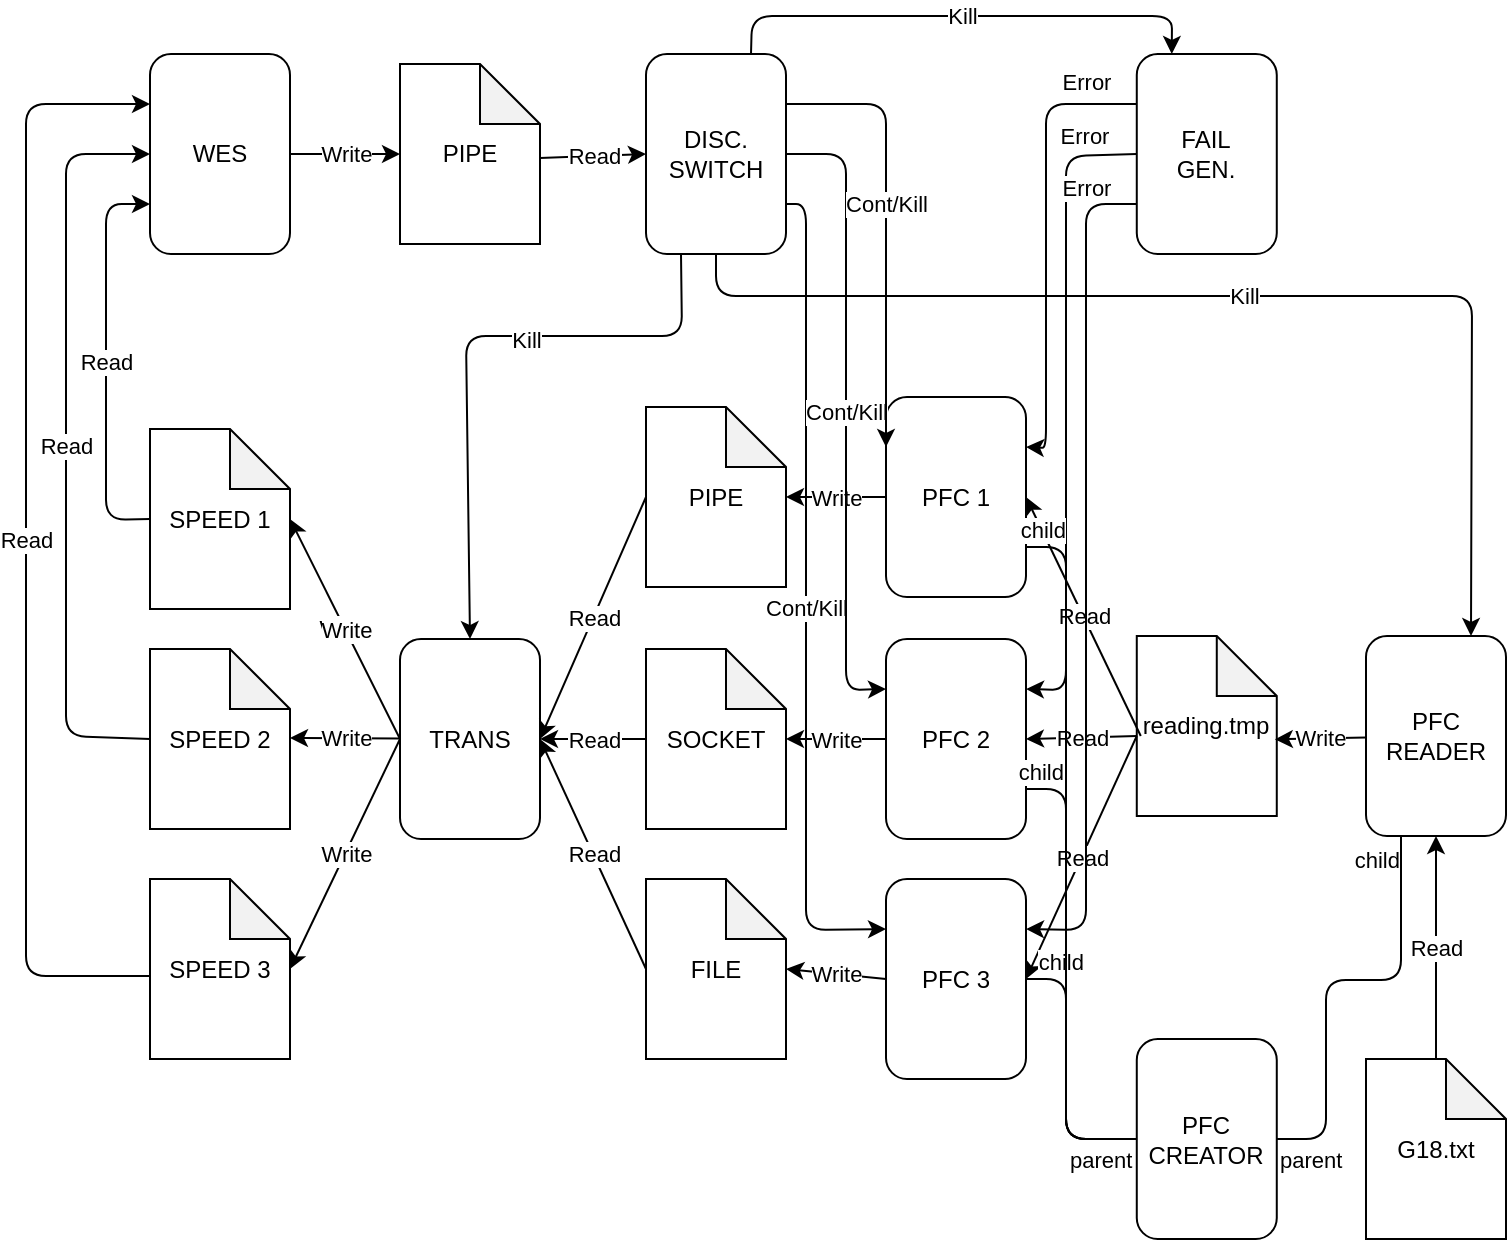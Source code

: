 <mxfile version="13.8.0"><diagram id="b6pQKopPHipOvZLOQYmL" name="Page-1"><mxGraphModel dx="1000" dy="752" grid="1" gridSize="10" guides="1" tooltips="1" connect="1" arrows="1" fold="1" page="1" pageScale="1" pageWidth="850" pageHeight="1100" math="0" shadow="0"><root><mxCell id="0"/><mxCell id="1" parent="0"/><mxCell id="vtIu-SL4coZotjA61M8g-4" value="PFC READER" style="rounded=1;whiteSpace=wrap;html=1;" vertex="1" parent="1"><mxGeometry x="710" y="350" width="70" height="100" as="geometry"/></mxCell><mxCell id="vtIu-SL4coZotjA61M8g-7" value="G18.txt" style="shape=note;whiteSpace=wrap;html=1;backgroundOutline=1;darkOpacity=0.05;" vertex="1" parent="1"><mxGeometry x="710" y="561.5" width="70" height="90" as="geometry"/></mxCell><mxCell id="vtIu-SL4coZotjA61M8g-8" value="reading.tmp" style="shape=note;whiteSpace=wrap;html=1;backgroundOutline=1;darkOpacity=0.05;" vertex="1" parent="1"><mxGeometry x="595.39" y="350" width="70" height="90" as="geometry"/></mxCell><mxCell id="vtIu-SL4coZotjA61M8g-11" value="PFC 1" style="rounded=1;whiteSpace=wrap;html=1;" vertex="1" parent="1"><mxGeometry x="470" y="230.5" width="70" height="100" as="geometry"/></mxCell><mxCell id="vtIu-SL4coZotjA61M8g-12" value="read" style="endArrow=classic;html=1;entryX=0.5;entryY=1;entryDx=0;entryDy=0;exitX=0.5;exitY=0;exitDx=0;exitDy=0;exitPerimeter=0;" edge="1" parent="1" source="vtIu-SL4coZotjA61M8g-7" target="vtIu-SL4coZotjA61M8g-4"><mxGeometry relative="1" as="geometry"><mxPoint x="745" y="498" as="sourcePoint"/><mxPoint x="770" y="480" as="targetPoint"/></mxGeometry></mxCell><mxCell id="vtIu-SL4coZotjA61M8g-13" value="Read" style="edgeLabel;resizable=0;html=1;align=center;verticalAlign=middle;" connectable="0" vertex="1" parent="vtIu-SL4coZotjA61M8g-12"><mxGeometry relative="1" as="geometry"/></mxCell><mxCell id="vtIu-SL4coZotjA61M8g-25" style="edgeStyle=orthogonalEdgeStyle;rounded=0;orthogonalLoop=1;jettySize=auto;html=1;exitX=0.5;exitY=1;exitDx=0;exitDy=0;" edge="1" parent="1" source="vtIu-SL4coZotjA61M8g-4" target="vtIu-SL4coZotjA61M8g-4"><mxGeometry relative="1" as="geometry"/></mxCell><mxCell id="vtIu-SL4coZotjA61M8g-26" value="PFC &lt;br&gt;CREATOR" style="rounded=1;whiteSpace=wrap;html=1;" vertex="1" parent="1"><mxGeometry x="595.39" y="551.5" width="70" height="100" as="geometry"/></mxCell><mxCell id="vtIu-SL4coZotjA61M8g-28" value="PFC 2" style="rounded=1;whiteSpace=wrap;html=1;" vertex="1" parent="1"><mxGeometry x="470" y="351.5" width="70" height="100" as="geometry"/></mxCell><mxCell id="vtIu-SL4coZotjA61M8g-30" value="" style="endArrow=classic;html=1;entryX=1;entryY=0.5;entryDx=0;entryDy=0;" edge="1" parent="1" target="vtIu-SL4coZotjA61M8g-29"><mxGeometry relative="1" as="geometry"><mxPoint x="595.39" y="400" as="sourcePoint"/><mxPoint x="485.39" y="280" as="targetPoint"/></mxGeometry></mxCell><mxCell id="vtIu-SL4coZotjA61M8g-31" value="Read" style="edgeLabel;resizable=0;html=1;align=center;verticalAlign=middle;" connectable="0" vertex="1" parent="vtIu-SL4coZotjA61M8g-30"><mxGeometry relative="1" as="geometry"/></mxCell><mxCell id="vtIu-SL4coZotjA61M8g-32" value="" style="endArrow=classic;html=1;entryX=1;entryY=0.5;entryDx=0;entryDy=0;" edge="1" parent="1" target="vtIu-SL4coZotjA61M8g-28"><mxGeometry relative="1" as="geometry"><mxPoint x="595.39" y="400" as="sourcePoint"/><mxPoint x="485.39" y="280" as="targetPoint"/></mxGeometry></mxCell><mxCell id="vtIu-SL4coZotjA61M8g-33" value="Read" style="edgeLabel;resizable=0;html=1;align=center;verticalAlign=middle;" connectable="0" vertex="1" parent="vtIu-SL4coZotjA61M8g-32"><mxGeometry relative="1" as="geometry"/></mxCell><mxCell id="vtIu-SL4coZotjA61M8g-35" value="" style="endArrow=classic;html=1;entryX=1;entryY=0.5;entryDx=0;entryDy=0;" edge="1" parent="1" target="vtIu-SL4coZotjA61M8g-11"><mxGeometry relative="1" as="geometry"><mxPoint x="597.39" y="400" as="sourcePoint"/><mxPoint x="485.39" y="280" as="targetPoint"/></mxGeometry></mxCell><mxCell id="vtIu-SL4coZotjA61M8g-36" value="Read" style="edgeLabel;resizable=0;html=1;align=center;verticalAlign=middle;" connectable="0" vertex="1" parent="vtIu-SL4coZotjA61M8g-35"><mxGeometry relative="1" as="geometry"/></mxCell><mxCell id="vtIu-SL4coZotjA61M8g-49" value="TRANS" style="rounded=1;whiteSpace=wrap;html=1;" vertex="1" parent="1"><mxGeometry x="227" y="351.5" width="70" height="100" as="geometry"/></mxCell><mxCell id="vtIu-SL4coZotjA61M8g-50" value="FILE" style="shape=note;whiteSpace=wrap;html=1;backgroundOutline=1;darkOpacity=0.05;" vertex="1" parent="1"><mxGeometry x="350" y="471.5" width="70" height="90" as="geometry"/></mxCell><mxCell id="vtIu-SL4coZotjA61M8g-51" value="SOCKET" style="shape=note;whiteSpace=wrap;html=1;backgroundOutline=1;darkOpacity=0.05;" vertex="1" parent="1"><mxGeometry x="350" y="356.5" width="70" height="90" as="geometry"/></mxCell><mxCell id="vtIu-SL4coZotjA61M8g-52" value="PIPE" style="shape=note;whiteSpace=wrap;html=1;backgroundOutline=1;darkOpacity=0.05;" vertex="1" parent="1"><mxGeometry x="350" y="235.5" width="70" height="90" as="geometry"/></mxCell><mxCell id="vtIu-SL4coZotjA61M8g-59" value="read" style="endArrow=classic;html=1;entryX=1;entryY=0.5;entryDx=0;entryDy=0;exitX=0;exitY=0.5;exitDx=0;exitDy=0;exitPerimeter=0;" edge="1" parent="1" source="vtIu-SL4coZotjA61M8g-52" target="vtIu-SL4coZotjA61M8g-49"><mxGeometry relative="1" as="geometry"><mxPoint x="470" y="579.5" as="sourcePoint"/><mxPoint x="470" y="531.5" as="targetPoint"/></mxGeometry></mxCell><mxCell id="vtIu-SL4coZotjA61M8g-60" value="Read" style="edgeLabel;resizable=0;html=1;align=center;verticalAlign=middle;" connectable="0" vertex="1" parent="vtIu-SL4coZotjA61M8g-59"><mxGeometry relative="1" as="geometry"/></mxCell><mxCell id="vtIu-SL4coZotjA61M8g-61" value="read" style="endArrow=classic;html=1;entryX=1;entryY=0.5;entryDx=0;entryDy=0;exitX=0;exitY=0.5;exitDx=0;exitDy=0;exitPerimeter=0;" edge="1" parent="1" source="vtIu-SL4coZotjA61M8g-51" target="vtIu-SL4coZotjA61M8g-49"><mxGeometry relative="1" as="geometry"><mxPoint x="480" y="589.5" as="sourcePoint"/><mxPoint x="480" y="541.5" as="targetPoint"/></mxGeometry></mxCell><mxCell id="vtIu-SL4coZotjA61M8g-62" value="Read" style="edgeLabel;resizable=0;html=1;align=center;verticalAlign=middle;" connectable="0" vertex="1" parent="vtIu-SL4coZotjA61M8g-61"><mxGeometry relative="1" as="geometry"/></mxCell><mxCell id="vtIu-SL4coZotjA61M8g-63" value="read" style="endArrow=classic;html=1;entryX=1;entryY=0.5;entryDx=0;entryDy=0;exitX=0;exitY=0.5;exitDx=0;exitDy=0;exitPerimeter=0;" edge="1" parent="1" source="vtIu-SL4coZotjA61M8g-50" target="vtIu-SL4coZotjA61M8g-49"><mxGeometry relative="1" as="geometry"><mxPoint x="490" y="599.5" as="sourcePoint"/><mxPoint x="490" y="551.5" as="targetPoint"/></mxGeometry></mxCell><mxCell id="vtIu-SL4coZotjA61M8g-64" value="Read" style="edgeLabel;resizable=0;html=1;align=center;verticalAlign=middle;" connectable="0" vertex="1" parent="vtIu-SL4coZotjA61M8g-63"><mxGeometry relative="1" as="geometry"/></mxCell><mxCell id="vtIu-SL4coZotjA61M8g-71" value="SPEED 1" style="shape=note;whiteSpace=wrap;html=1;backgroundOutline=1;darkOpacity=0.05;" vertex="1" parent="1"><mxGeometry x="102" y="246.5" width="70" height="90" as="geometry"/></mxCell><mxCell id="vtIu-SL4coZotjA61M8g-72" value="SPEED 2" style="shape=note;whiteSpace=wrap;html=1;backgroundOutline=1;darkOpacity=0.05;" vertex="1" parent="1"><mxGeometry x="102" y="356.5" width="70" height="90" as="geometry"/></mxCell><mxCell id="vtIu-SL4coZotjA61M8g-73" value="SPEED 3" style="shape=note;whiteSpace=wrap;html=1;backgroundOutline=1;darkOpacity=0.05;" vertex="1" parent="1"><mxGeometry x="102" y="471.5" width="70" height="90" as="geometry"/></mxCell><mxCell id="vtIu-SL4coZotjA61M8g-80" value="Write" style="endArrow=classic;html=1;entryX=0.986;entryY=0.574;entryDx=0;entryDy=0;entryPerimeter=0;" edge="1" parent="1" source="vtIu-SL4coZotjA61M8g-4" target="vtIu-SL4coZotjA61M8g-8"><mxGeometry relative="1" as="geometry"><mxPoint x="490" y="559" as="sourcePoint"/><mxPoint x="590" y="559" as="targetPoint"/></mxGeometry></mxCell><mxCell id="vtIu-SL4coZotjA61M8g-81" value="Write" style="edgeLabel;resizable=0;html=1;align=center;verticalAlign=middle;" connectable="0" vertex="1" parent="vtIu-SL4coZotjA61M8g-80"><mxGeometry relative="1" as="geometry"/></mxCell><mxCell id="vtIu-SL4coZotjA61M8g-83" value="Write" style="endArrow=classic;html=1;entryX=1;entryY=0.5;entryDx=0;entryDy=0;entryPerimeter=0;exitX=0;exitY=0.5;exitDx=0;exitDy=0;" edge="1" parent="1" source="vtIu-SL4coZotjA61M8g-11" target="vtIu-SL4coZotjA61M8g-52"><mxGeometry relative="1" as="geometry"><mxPoint x="580.98" y="520.495" as="sourcePoint"/><mxPoint x="520" y="521.55" as="targetPoint"/></mxGeometry></mxCell><mxCell id="vtIu-SL4coZotjA61M8g-84" value="Write" style="edgeLabel;resizable=0;html=1;align=center;verticalAlign=middle;" connectable="0" vertex="1" parent="vtIu-SL4coZotjA61M8g-83"><mxGeometry relative="1" as="geometry"/></mxCell><mxCell id="vtIu-SL4coZotjA61M8g-85" value="Write" style="endArrow=classic;html=1;entryX=1;entryY=0.5;entryDx=0;entryDy=0;entryPerimeter=0;exitX=0;exitY=0.5;exitDx=0;exitDy=0;" edge="1" parent="1" source="vtIu-SL4coZotjA61M8g-28" target="vtIu-SL4coZotjA61M8g-51"><mxGeometry relative="1" as="geometry"><mxPoint x="590.98" y="541.495" as="sourcePoint"/><mxPoint x="530" y="542.55" as="targetPoint"/></mxGeometry></mxCell><mxCell id="vtIu-SL4coZotjA61M8g-86" value="Write" style="edgeLabel;resizable=0;html=1;align=center;verticalAlign=middle;" connectable="0" vertex="1" parent="vtIu-SL4coZotjA61M8g-85"><mxGeometry relative="1" as="geometry"/></mxCell><mxCell id="vtIu-SL4coZotjA61M8g-87" value="Write" style="endArrow=classic;html=1;entryX=1;entryY=0.5;entryDx=0;entryDy=0;entryPerimeter=0;exitX=0;exitY=0.5;exitDx=0;exitDy=0;" edge="1" parent="1" source="vtIu-SL4coZotjA61M8g-29" target="vtIu-SL4coZotjA61M8g-50"><mxGeometry relative="1" as="geometry"><mxPoint x="600.98" y="551.495" as="sourcePoint"/><mxPoint x="540" y="552.55" as="targetPoint"/></mxGeometry></mxCell><mxCell id="vtIu-SL4coZotjA61M8g-88" value="Write" style="edgeLabel;resizable=0;html=1;align=center;verticalAlign=middle;" connectable="0" vertex="1" parent="vtIu-SL4coZotjA61M8g-87"><mxGeometry relative="1" as="geometry"/></mxCell><mxCell id="vtIu-SL4coZotjA61M8g-89" value="Write" style="endArrow=classic;html=1;entryX=1;entryY=0.5;entryDx=0;entryDy=0;entryPerimeter=0;" edge="1" parent="1" target="vtIu-SL4coZotjA61M8g-71"><mxGeometry relative="1" as="geometry"><mxPoint x="227" y="401.5" as="sourcePoint"/><mxPoint x="257" y="562.55" as="targetPoint"/></mxGeometry></mxCell><mxCell id="vtIu-SL4coZotjA61M8g-90" value="Write" style="edgeLabel;resizable=0;html=1;align=center;verticalAlign=middle;" connectable="0" vertex="1" parent="vtIu-SL4coZotjA61M8g-89"><mxGeometry relative="1" as="geometry"/></mxCell><mxCell id="vtIu-SL4coZotjA61M8g-91" value="Write" style="endArrow=classic;html=1;entryX=1;entryY=0.494;entryDx=0;entryDy=0;entryPerimeter=0;" edge="1" parent="1" source="vtIu-SL4coZotjA61M8g-49" target="vtIu-SL4coZotjA61M8g-72"><mxGeometry relative="1" as="geometry"><mxPoint x="327.98" y="571.495" as="sourcePoint"/><mxPoint x="267" y="572.55" as="targetPoint"/></mxGeometry></mxCell><mxCell id="vtIu-SL4coZotjA61M8g-92" value="Write" style="edgeLabel;resizable=0;html=1;align=center;verticalAlign=middle;" connectable="0" vertex="1" parent="vtIu-SL4coZotjA61M8g-91"><mxGeometry relative="1" as="geometry"/></mxCell><mxCell id="vtIu-SL4coZotjA61M8g-93" value="Write" style="endArrow=classic;html=1;entryX=1;entryY=0.5;entryDx=0;entryDy=0;entryPerimeter=0;" edge="1" parent="1" target="vtIu-SL4coZotjA61M8g-73"><mxGeometry relative="1" as="geometry"><mxPoint x="227" y="401.5" as="sourcePoint"/><mxPoint x="277" y="582.55" as="targetPoint"/></mxGeometry></mxCell><mxCell id="vtIu-SL4coZotjA61M8g-94" value="Write" style="edgeLabel;resizable=0;html=1;align=center;verticalAlign=middle;" connectable="0" vertex="1" parent="vtIu-SL4coZotjA61M8g-93"><mxGeometry relative="1" as="geometry"/></mxCell><mxCell id="vtIu-SL4coZotjA61M8g-95" value="FAIL&lt;br&gt;GEN." style="rounded=1;whiteSpace=wrap;html=1;" vertex="1" parent="1"><mxGeometry x="595.39" y="59" width="70" height="100" as="geometry"/></mxCell><mxCell id="vtIu-SL4coZotjA61M8g-96" value="WES" style="rounded=1;whiteSpace=wrap;html=1;" vertex="1" parent="1"><mxGeometry x="102" y="59" width="70" height="100" as="geometry"/></mxCell><mxCell id="vtIu-SL4coZotjA61M8g-97" value="DISC.&lt;br&gt;SWITCH" style="rounded=1;whiteSpace=wrap;html=1;" vertex="1" parent="1"><mxGeometry x="350" y="59" width="70" height="100" as="geometry"/></mxCell><mxCell id="vtIu-SL4coZotjA61M8g-98" value="read" style="endArrow=classic;html=1;entryX=0;entryY=0.25;entryDx=0;entryDy=0;" edge="1" parent="1" target="vtIu-SL4coZotjA61M8g-96"><mxGeometry relative="1" as="geometry"><mxPoint x="102" y="520" as="sourcePoint"/><mxPoint x="12" y="400" as="targetPoint"/><Array as="points"><mxPoint x="40" y="520"/><mxPoint x="40" y="290"/><mxPoint x="40" y="84"/></Array></mxGeometry></mxCell><mxCell id="vtIu-SL4coZotjA61M8g-99" value="Read" style="edgeLabel;resizable=0;html=1;align=center;verticalAlign=middle;" connectable="0" vertex="1" parent="vtIu-SL4coZotjA61M8g-98"><mxGeometry relative="1" as="geometry"/></mxCell><mxCell id="vtIu-SL4coZotjA61M8g-100" value="read" style="endArrow=classic;html=1;entryX=0;entryY=0.5;entryDx=0;entryDy=0;exitX=0;exitY=0.5;exitDx=0;exitDy=0;exitPerimeter=0;" edge="1" parent="1" source="vtIu-SL4coZotjA61M8g-72" target="vtIu-SL4coZotjA61M8g-96"><mxGeometry relative="1" as="geometry"><mxPoint x="63" y="284" as="sourcePoint"/><mxPoint x="10" y="169" as="targetPoint"/><Array as="points"><mxPoint x="60" y="400"/><mxPoint x="60" y="260"/><mxPoint x="60" y="109"/></Array></mxGeometry></mxCell><mxCell id="vtIu-SL4coZotjA61M8g-101" value="Read" style="edgeLabel;resizable=0;html=1;align=center;verticalAlign=middle;" connectable="0" vertex="1" parent="vtIu-SL4coZotjA61M8g-100"><mxGeometry relative="1" as="geometry"/></mxCell><mxCell id="vtIu-SL4coZotjA61M8g-102" value="read" style="endArrow=classic;html=1;entryX=0;entryY=0.75;entryDx=0;entryDy=0;exitX=0;exitY=0.5;exitDx=0;exitDy=0;exitPerimeter=0;" edge="1" parent="1" source="vtIu-SL4coZotjA61M8g-71" target="vtIu-SL4coZotjA61M8g-96"><mxGeometry relative="1" as="geometry"><mxPoint x="73" y="294" as="sourcePoint"/><mxPoint x="20" y="179" as="targetPoint"/><Array as="points"><mxPoint x="80" y="292"/><mxPoint x="80" y="210"/><mxPoint x="80" y="134"/></Array></mxGeometry></mxCell><mxCell id="vtIu-SL4coZotjA61M8g-103" value="Read" style="edgeLabel;resizable=0;html=1;align=center;verticalAlign=middle;" connectable="0" vertex="1" parent="vtIu-SL4coZotjA61M8g-102"><mxGeometry relative="1" as="geometry"/></mxCell><mxCell id="vtIu-SL4coZotjA61M8g-104" value="PIPE" style="shape=note;whiteSpace=wrap;html=1;backgroundOutline=1;darkOpacity=0.05;" vertex="1" parent="1"><mxGeometry x="227" y="64" width="70" height="90" as="geometry"/></mxCell><mxCell id="vtIu-SL4coZotjA61M8g-105" value="Write" style="endArrow=classic;html=1;entryX=0;entryY=0.5;entryDx=0;entryDy=0;entryPerimeter=0;exitX=1;exitY=0.5;exitDx=0;exitDy=0;" edge="1" parent="1" source="vtIu-SL4coZotjA61M8g-96" target="vtIu-SL4coZotjA61M8g-104"><mxGeometry relative="1" as="geometry"><mxPoint x="237" y="210" as="sourcePoint"/><mxPoint x="182" y="100" as="targetPoint"/></mxGeometry></mxCell><mxCell id="vtIu-SL4coZotjA61M8g-106" value="Write" style="edgeLabel;resizable=0;html=1;align=center;verticalAlign=middle;" connectable="0" vertex="1" parent="vtIu-SL4coZotjA61M8g-105"><mxGeometry relative="1" as="geometry"/></mxCell><mxCell id="vtIu-SL4coZotjA61M8g-107" value="s" style="endArrow=classic;html=1;entryX=0;entryY=0.5;entryDx=0;entryDy=0;exitX=1;exitY=0.522;exitDx=0;exitDy=0;exitPerimeter=0;" edge="1" parent="1" source="vtIu-SL4coZotjA61M8g-104" target="vtIu-SL4coZotjA61M8g-97"><mxGeometry relative="1" as="geometry"><mxPoint x="333" y="120" as="sourcePoint"/><mxPoint x="280" y="230" as="targetPoint"/></mxGeometry></mxCell><mxCell id="vtIu-SL4coZotjA61M8g-108" value="Read" style="edgeLabel;resizable=0;html=1;align=center;verticalAlign=middle;" connectable="0" vertex="1" parent="vtIu-SL4coZotjA61M8g-107"><mxGeometry relative="1" as="geometry"/></mxCell><mxCell id="vtIu-SL4coZotjA61M8g-124" value="" style="endArrow=classic;html=1;exitX=0.5;exitY=1;exitDx=0;exitDy=0;entryX=0.75;entryY=0;entryDx=0;entryDy=0;" edge="1" parent="1" source="vtIu-SL4coZotjA61M8g-97" target="vtIu-SL4coZotjA61M8g-4"><mxGeometry relative="1" as="geometry"><mxPoint x="230" y="185.5" as="sourcePoint"/><mxPoint x="330" y="185.5" as="targetPoint"/><Array as="points"><mxPoint x="385" y="180"/><mxPoint x="763" y="180"/></Array></mxGeometry></mxCell><mxCell id="vtIu-SL4coZotjA61M8g-125" value="Kill" style="edgeLabel;resizable=0;html=1;align=center;verticalAlign=middle;" connectable="0" vertex="1" parent="vtIu-SL4coZotjA61M8g-124"><mxGeometry relative="1" as="geometry"/></mxCell><mxCell id="vtIu-SL4coZotjA61M8g-126" value="" style="endArrow=classic;html=1;exitX=1;exitY=0.75;exitDx=0;exitDy=0;entryX=0;entryY=0.25;entryDx=0;entryDy=0;" edge="1" parent="1" source="vtIu-SL4coZotjA61M8g-97" target="vtIu-SL4coZotjA61M8g-29"><mxGeometry relative="1" as="geometry"><mxPoint x="430" y="140" as="sourcePoint"/><mxPoint x="530" y="140" as="targetPoint"/><Array as="points"><mxPoint x="430" y="134"/><mxPoint x="430" y="320"/><mxPoint x="430" y="497"/></Array></mxGeometry></mxCell><mxCell id="vtIu-SL4coZotjA61M8g-127" value="Cont/Kill" style="edgeLabel;resizable=0;html=1;align=center;verticalAlign=middle;" connectable="0" vertex="1" parent="vtIu-SL4coZotjA61M8g-126"><mxGeometry relative="1" as="geometry"><mxPoint y="5.5" as="offset"/></mxGeometry></mxCell><mxCell id="vtIu-SL4coZotjA61M8g-128" value="" style="endArrow=classic;html=1;exitX=0.25;exitY=1;exitDx=0;exitDy=0;entryX=0.5;entryY=0;entryDx=0;entryDy=0;" edge="1" parent="1" source="vtIu-SL4coZotjA61M8g-97" target="vtIu-SL4coZotjA61M8g-49"><mxGeometry relative="1" as="geometry"><mxPoint x="192" y="205.5" as="sourcePoint"/><mxPoint x="292" y="205.5" as="targetPoint"/><Array as="points"><mxPoint x="368" y="200"/><mxPoint x="260" y="200"/></Array></mxGeometry></mxCell><mxCell id="vtIu-SL4coZotjA61M8g-129" value="Kill" style="edgeLabel;resizable=0;html=1;align=center;verticalAlign=middle;" connectable="0" vertex="1" parent="vtIu-SL4coZotjA61M8g-128"><mxGeometry relative="1" as="geometry"><mxPoint x="30" as="offset"/></mxGeometry></mxCell><mxCell id="vtIu-SL4coZotjA61M8g-134" value="" style="endArrow=classic;html=1;exitX=0;exitY=0.25;exitDx=0;exitDy=0;entryX=1;entryY=0.25;entryDx=0;entryDy=0;" edge="1" parent="1" source="vtIu-SL4coZotjA61M8g-95" target="vtIu-SL4coZotjA61M8g-11"><mxGeometry relative="1" as="geometry"><mxPoint x="480" y="80" as="sourcePoint"/><mxPoint x="510" y="330" as="targetPoint"/><Array as="points"><mxPoint x="550" y="84"/><mxPoint x="550" y="256"/></Array></mxGeometry></mxCell><mxCell id="vtIu-SL4coZotjA61M8g-135" value="Error" style="edgeLabel;resizable=0;html=1;align=center;verticalAlign=middle;" connectable="0" vertex="1" parent="vtIu-SL4coZotjA61M8g-134"><mxGeometry relative="1" as="geometry"><mxPoint x="20" y="-79.61" as="offset"/></mxGeometry></mxCell><mxCell id="vtIu-SL4coZotjA61M8g-136" value="" style="endArrow=classic;html=1;entryX=1;entryY=0.25;entryDx=0;entryDy=0;exitX=0;exitY=0.5;exitDx=0;exitDy=0;" edge="1" parent="1" source="vtIu-SL4coZotjA61M8g-95" target="vtIu-SL4coZotjA61M8g-28"><mxGeometry relative="1" as="geometry"><mxPoint x="440" y="100" as="sourcePoint"/><mxPoint x="540" y="100" as="targetPoint"/><Array as="points"><mxPoint x="560" y="110"/><mxPoint x="560" y="377"/></Array></mxGeometry></mxCell><mxCell id="vtIu-SL4coZotjA61M8g-137" value="Error" style="edgeLabel;resizable=0;html=1;align=center;verticalAlign=middle;" connectable="0" vertex="1" parent="vtIu-SL4coZotjA61M8g-136"><mxGeometry relative="1" as="geometry"><mxPoint x="10" y="-109.6" as="offset"/></mxGeometry></mxCell><mxCell id="vtIu-SL4coZotjA61M8g-138" value="" style="endArrow=classic;html=1;exitX=0;exitY=0.75;exitDx=0;exitDy=0;entryX=1;entryY=0.25;entryDx=0;entryDy=0;" edge="1" parent="1" source="vtIu-SL4coZotjA61M8g-95" target="vtIu-SL4coZotjA61M8g-29"><mxGeometry relative="1" as="geometry"><mxPoint x="495" y="140" as="sourcePoint"/><mxPoint x="533" y="372" as="targetPoint"/><Array as="points"><mxPoint x="570" y="134"/><mxPoint x="570" y="497"/></Array></mxGeometry></mxCell><mxCell id="vtIu-SL4coZotjA61M8g-139" value="Error" style="edgeLabel;resizable=0;html=1;align=center;verticalAlign=middle;" connectable="0" vertex="1" parent="vtIu-SL4coZotjA61M8g-138"><mxGeometry relative="1" as="geometry"><mxPoint x="-0.81" y="-217.61" as="offset"/></mxGeometry></mxCell><mxCell id="vtIu-SL4coZotjA61M8g-140" value="" style="endArrow=classic;html=1;exitX=0.75;exitY=0;exitDx=0;exitDy=0;entryX=0.25;entryY=0;entryDx=0;entryDy=0;" edge="1" parent="1" source="vtIu-SL4coZotjA61M8g-97" target="vtIu-SL4coZotjA61M8g-95"><mxGeometry relative="1" as="geometry"><mxPoint x="430" y="64" as="sourcePoint"/><mxPoint x="650" y="20" as="targetPoint"/><Array as="points"><mxPoint x="403" y="40"/><mxPoint x="450" y="40"/><mxPoint x="480" y="40"/><mxPoint x="613" y="40"/></Array></mxGeometry></mxCell><mxCell id="vtIu-SL4coZotjA61M8g-141" value="Kill" style="edgeLabel;resizable=0;html=1;align=center;verticalAlign=middle;" connectable="0" vertex="1" parent="vtIu-SL4coZotjA61M8g-140"><mxGeometry relative="1" as="geometry"/></mxCell><mxCell id="vtIu-SL4coZotjA61M8g-142" value="" style="endArrow=classic;html=1;exitX=1;exitY=0.5;exitDx=0;exitDy=0;entryX=0;entryY=0.25;entryDx=0;entryDy=0;" edge="1" parent="1" source="vtIu-SL4coZotjA61M8g-97" target="vtIu-SL4coZotjA61M8g-28"><mxGeometry relative="1" as="geometry"><mxPoint x="430" y="108.5" as="sourcePoint"/><mxPoint x="530" y="108.5" as="targetPoint"/><Array as="points"><mxPoint x="450" y="109"/><mxPoint x="450" y="377"/></Array></mxGeometry></mxCell><mxCell id="vtIu-SL4coZotjA61M8g-143" value="Cont/Kill" style="edgeLabel;resizable=0;html=1;align=center;verticalAlign=middle;" connectable="0" vertex="1" parent="vtIu-SL4coZotjA61M8g-142"><mxGeometry relative="1" as="geometry"/></mxCell><mxCell id="vtIu-SL4coZotjA61M8g-144" value="" style="endArrow=classic;html=1;exitX=1;exitY=0.25;exitDx=0;exitDy=0;entryX=0;entryY=0.25;entryDx=0;entryDy=0;" edge="1" parent="1" source="vtIu-SL4coZotjA61M8g-97" target="vtIu-SL4coZotjA61M8g-11"><mxGeometry relative="1" as="geometry"><mxPoint x="430" y="70" as="sourcePoint"/><mxPoint x="530" y="70" as="targetPoint"/><Array as="points"><mxPoint x="470" y="84"/></Array></mxGeometry></mxCell><mxCell id="vtIu-SL4coZotjA61M8g-145" value="Cont/Kill" style="edgeLabel;resizable=0;html=1;align=center;verticalAlign=middle;" connectable="0" vertex="1" parent="vtIu-SL4coZotjA61M8g-144"><mxGeometry relative="1" as="geometry"><mxPoint y="-11" as="offset"/></mxGeometry></mxCell><mxCell id="vtIu-SL4coZotjA61M8g-29" value="PFC&amp;nbsp;3" style="rounded=1;whiteSpace=wrap;html=1;" vertex="1" parent="1"><mxGeometry x="470" y="471.5" width="70" height="100" as="geometry"/></mxCell><mxCell id="vtIu-SL4coZotjA61M8g-155" value="" style="endArrow=none;html=1;edgeStyle=orthogonalEdgeStyle;entryX=0.25;entryY=1;entryDx=0;entryDy=0;exitX=1;exitY=0.5;exitDx=0;exitDy=0;" edge="1" parent="1" source="vtIu-SL4coZotjA61M8g-26" target="vtIu-SL4coZotjA61M8g-4"><mxGeometry relative="1" as="geometry"><mxPoint x="540" y="650" as="sourcePoint"/><mxPoint x="700" y="650" as="targetPoint"/><Array as="points"><mxPoint x="690" y="602"/><mxPoint x="690" y="522"/><mxPoint x="728" y="522"/></Array></mxGeometry></mxCell><mxCell id="vtIu-SL4coZotjA61M8g-156" value="parent" style="edgeLabel;resizable=0;html=1;align=left;verticalAlign=bottom;" connectable="0" vertex="1" parent="vtIu-SL4coZotjA61M8g-155"><mxGeometry x="-1" relative="1" as="geometry"><mxPoint y="18.5" as="offset"/></mxGeometry></mxCell><mxCell id="vtIu-SL4coZotjA61M8g-157" value="child" style="edgeLabel;resizable=0;html=1;align=right;verticalAlign=bottom;" connectable="0" vertex="1" parent="vtIu-SL4coZotjA61M8g-155"><mxGeometry x="1" relative="1" as="geometry"><mxPoint y="20.39" as="offset"/></mxGeometry></mxCell><mxCell id="vtIu-SL4coZotjA61M8g-158" value="" style="endArrow=none;html=1;edgeStyle=orthogonalEdgeStyle;exitX=0;exitY=0.5;exitDx=0;exitDy=0;entryX=1;entryY=0.5;entryDx=0;entryDy=0;" edge="1" parent="1" source="vtIu-SL4coZotjA61M8g-26" target="vtIu-SL4coZotjA61M8g-29"><mxGeometry relative="1" as="geometry"><mxPoint x="490" y="660" as="sourcePoint"/><mxPoint x="650" y="660" as="targetPoint"/><Array as="points"><mxPoint x="560" y="602"/><mxPoint x="560" y="522"/></Array></mxGeometry></mxCell><mxCell id="vtIu-SL4coZotjA61M8g-159" value="parent" style="edgeLabel;resizable=0;html=1;align=left;verticalAlign=bottom;" connectable="0" vertex="1" parent="vtIu-SL4coZotjA61M8g-158"><mxGeometry x="-1" relative="1" as="geometry"><mxPoint x="-35.39" y="18.5" as="offset"/></mxGeometry></mxCell><mxCell id="vtIu-SL4coZotjA61M8g-160" value="child" style="edgeLabel;resizable=0;html=1;align=right;verticalAlign=bottom;" connectable="0" vertex="1" parent="vtIu-SL4coZotjA61M8g-158"><mxGeometry x="1" relative="1" as="geometry"><mxPoint x="29.61" as="offset"/></mxGeometry></mxCell><mxCell id="vtIu-SL4coZotjA61M8g-161" value="" style="endArrow=none;html=1;edgeStyle=orthogonalEdgeStyle;entryX=1;entryY=0.75;entryDx=0;entryDy=0;exitX=0;exitY=0.5;exitDx=0;exitDy=0;" edge="1" parent="1" source="vtIu-SL4coZotjA61M8g-26" target="vtIu-SL4coZotjA61M8g-11"><mxGeometry relative="1" as="geometry"><mxPoint x="590" y="520" as="sourcePoint"/><mxPoint x="585" y="630" as="targetPoint"/><Array as="points"><mxPoint x="560" y="602"/><mxPoint x="560" y="306"/></Array></mxGeometry></mxCell><mxCell id="vtIu-SL4coZotjA61M8g-163" value="child" style="edgeLabel;resizable=0;html=1;align=right;verticalAlign=bottom;" connectable="0" vertex="1" parent="vtIu-SL4coZotjA61M8g-161"><mxGeometry x="1" relative="1" as="geometry"><mxPoint x="20.5" as="offset"/></mxGeometry></mxCell><mxCell id="vtIu-SL4coZotjA61M8g-164" value="" style="endArrow=none;html=1;edgeStyle=orthogonalEdgeStyle;exitX=0;exitY=0.5;exitDx=0;exitDy=0;entryX=1;entryY=0.75;entryDx=0;entryDy=0;" edge="1" parent="1" source="vtIu-SL4coZotjA61M8g-26" target="vtIu-SL4coZotjA61M8g-28"><mxGeometry relative="1" as="geometry"><mxPoint x="435" y="640" as="sourcePoint"/><mxPoint x="595" y="640" as="targetPoint"/><Array as="points"><mxPoint x="560" y="602"/><mxPoint x="560" y="427"/></Array></mxGeometry></mxCell><mxCell id="vtIu-SL4coZotjA61M8g-166" value="child" style="edgeLabel;resizable=0;html=1;align=right;verticalAlign=bottom;" connectable="0" vertex="1" parent="vtIu-SL4coZotjA61M8g-164"><mxGeometry x="1" relative="1" as="geometry"><mxPoint x="19.61" as="offset"/></mxGeometry></mxCell></root></mxGraphModel></diagram></mxfile>